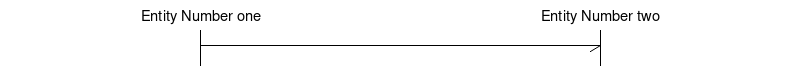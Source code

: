 msc {
width="800";
	"Entity Number one", "Entity Number two";
	
	"Entity Number one"->"Entity Number two";
}